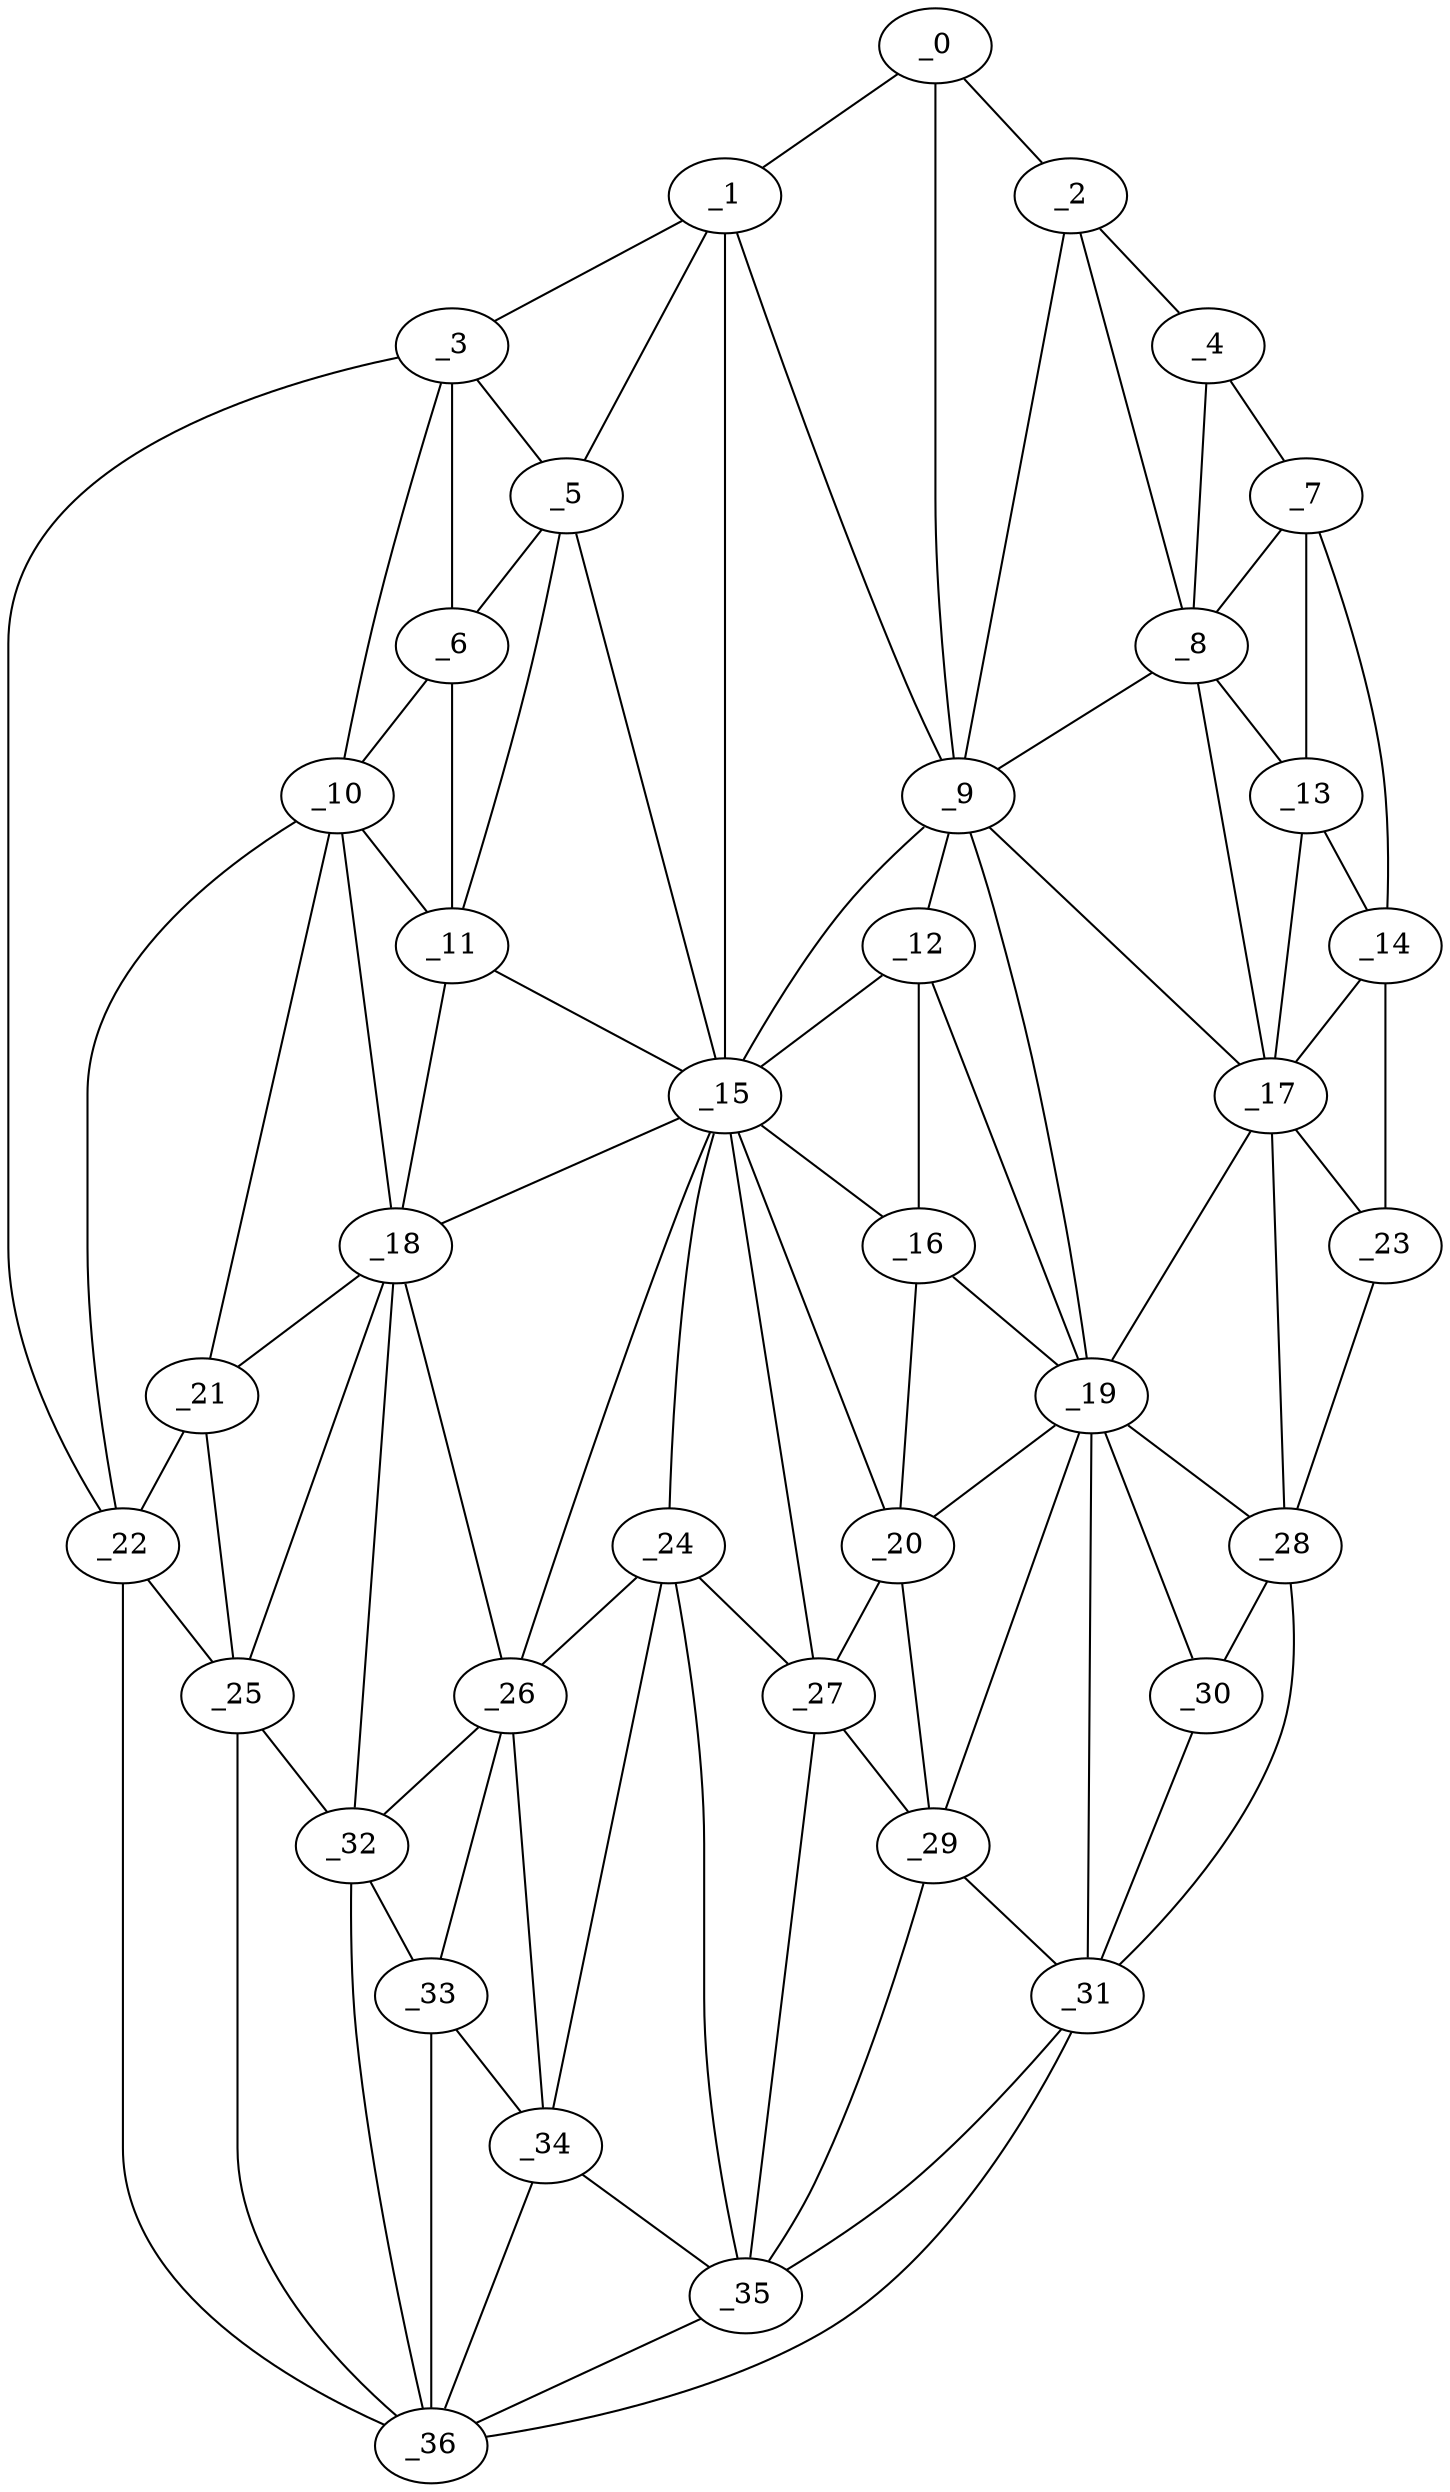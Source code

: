 graph "obj14__315.gxl" {
	_0	 [x=30,
		y=99];
	_1	 [x=33,
		y=59];
	_0 -- _1	 [valence=1];
	_2	 [x=37,
		y=108];
	_0 -- _2	 [valence=1];
	_9	 [x=61,
		y=84];
	_0 -- _9	 [valence=1];
	_3	 [x=50,
		y=13];
	_1 -- _3	 [valence=1];
	_5	 [x=55,
		y=29];
	_1 -- _5	 [valence=2];
	_1 -- _9	 [valence=1];
	_15	 [x=72,
		y=45];
	_1 -- _15	 [valence=2];
	_4	 [x=51,
		y=120];
	_2 -- _4	 [valence=1];
	_8	 [x=57,
		y=112];
	_2 -- _8	 [valence=1];
	_2 -- _9	 [valence=2];
	_3 -- _5	 [valence=2];
	_6	 [x=56,
		y=18];
	_3 -- _6	 [valence=2];
	_10	 [x=62,
		y=16];
	_3 -- _10	 [valence=2];
	_22	 [x=84,
		y=5];
	_3 -- _22	 [valence=1];
	_7	 [x=56,
		y=124];
	_4 -- _7	 [valence=1];
	_4 -- _8	 [valence=2];
	_5 -- _6	 [valence=2];
	_11	 [x=64,
		y=22];
	_5 -- _11	 [valence=2];
	_5 -- _15	 [valence=1];
	_6 -- _10	 [valence=2];
	_6 -- _11	 [valence=2];
	_7 -- _8	 [valence=1];
	_13	 [x=67,
		y=119];
	_7 -- _13	 [valence=2];
	_14	 [x=69,
		y=122];
	_7 -- _14	 [valence=1];
	_8 -- _9	 [valence=1];
	_8 -- _13	 [valence=1];
	_17	 [x=75,
		y=110];
	_8 -- _17	 [valence=2];
	_12	 [x=67,
		y=82];
	_9 -- _12	 [valence=1];
	_9 -- _15	 [valence=2];
	_9 -- _17	 [valence=2];
	_19	 [x=79,
		y=90];
	_9 -- _19	 [valence=2];
	_10 -- _11	 [valence=2];
	_18	 [x=77,
		y=25];
	_10 -- _18	 [valence=2];
	_21	 [x=83,
		y=17];
	_10 -- _21	 [valence=2];
	_10 -- _22	 [valence=2];
	_11 -- _15	 [valence=1];
	_11 -- _18	 [valence=2];
	_12 -- _15	 [valence=2];
	_16	 [x=72,
		y=79];
	_12 -- _16	 [valence=2];
	_12 -- _19	 [valence=1];
	_13 -- _14	 [valence=1];
	_13 -- _17	 [valence=2];
	_14 -- _17	 [valence=2];
	_23	 [x=86,
		y=114];
	_14 -- _23	 [valence=1];
	_15 -- _16	 [valence=2];
	_15 -- _18	 [valence=2];
	_20	 [x=82,
		y=71];
	_15 -- _20	 [valence=2];
	_24	 [x=87,
		y=46];
	_15 -- _24	 [valence=2];
	_26	 [x=89,
		y=39];
	_15 -- _26	 [valence=2];
	_27	 [x=91,
		y=61];
	_15 -- _27	 [valence=1];
	_16 -- _19	 [valence=2];
	_16 -- _20	 [valence=2];
	_17 -- _19	 [valence=1];
	_17 -- _23	 [valence=2];
	_28	 [x=91,
		y=104];
	_17 -- _28	 [valence=2];
	_18 -- _21	 [valence=1];
	_25	 [x=88,
		y=17];
	_18 -- _25	 [valence=2];
	_18 -- _26	 [valence=2];
	_32	 [x=98,
		y=27];
	_18 -- _32	 [valence=2];
	_19 -- _20	 [valence=1];
	_19 -- _28	 [valence=2];
	_29	 [x=92,
		y=75];
	_19 -- _29	 [valence=2];
	_30	 [x=92,
		y=94];
	_19 -- _30	 [valence=2];
	_31	 [x=97,
		y=86];
	_19 -- _31	 [valence=2];
	_20 -- _27	 [valence=2];
	_20 -- _29	 [valence=2];
	_21 -- _22	 [valence=1];
	_21 -- _25	 [valence=2];
	_22 -- _25	 [valence=2];
	_36	 [x=103,
		y=26];
	_22 -- _36	 [valence=1];
	_23 -- _28	 [valence=1];
	_24 -- _26	 [valence=2];
	_24 -- _27	 [valence=2];
	_34	 [x=99,
		y=45];
	_24 -- _34	 [valence=1];
	_35	 [x=100,
		y=54];
	_24 -- _35	 [valence=2];
	_25 -- _32	 [valence=2];
	_25 -- _36	 [valence=1];
	_26 -- _32	 [valence=2];
	_33	 [x=99,
		y=35];
	_26 -- _33	 [valence=2];
	_26 -- _34	 [valence=2];
	_27 -- _29	 [valence=2];
	_27 -- _35	 [valence=2];
	_28 -- _30	 [valence=1];
	_28 -- _31	 [valence=1];
	_29 -- _31	 [valence=1];
	_29 -- _35	 [valence=2];
	_30 -- _31	 [valence=2];
	_31 -- _35	 [valence=2];
	_31 -- _36	 [valence=1];
	_32 -- _33	 [valence=2];
	_32 -- _36	 [valence=1];
	_33 -- _34	 [valence=2];
	_33 -- _36	 [valence=2];
	_34 -- _35	 [valence=1];
	_34 -- _36	 [valence=1];
	_35 -- _36	 [valence=1];
}
